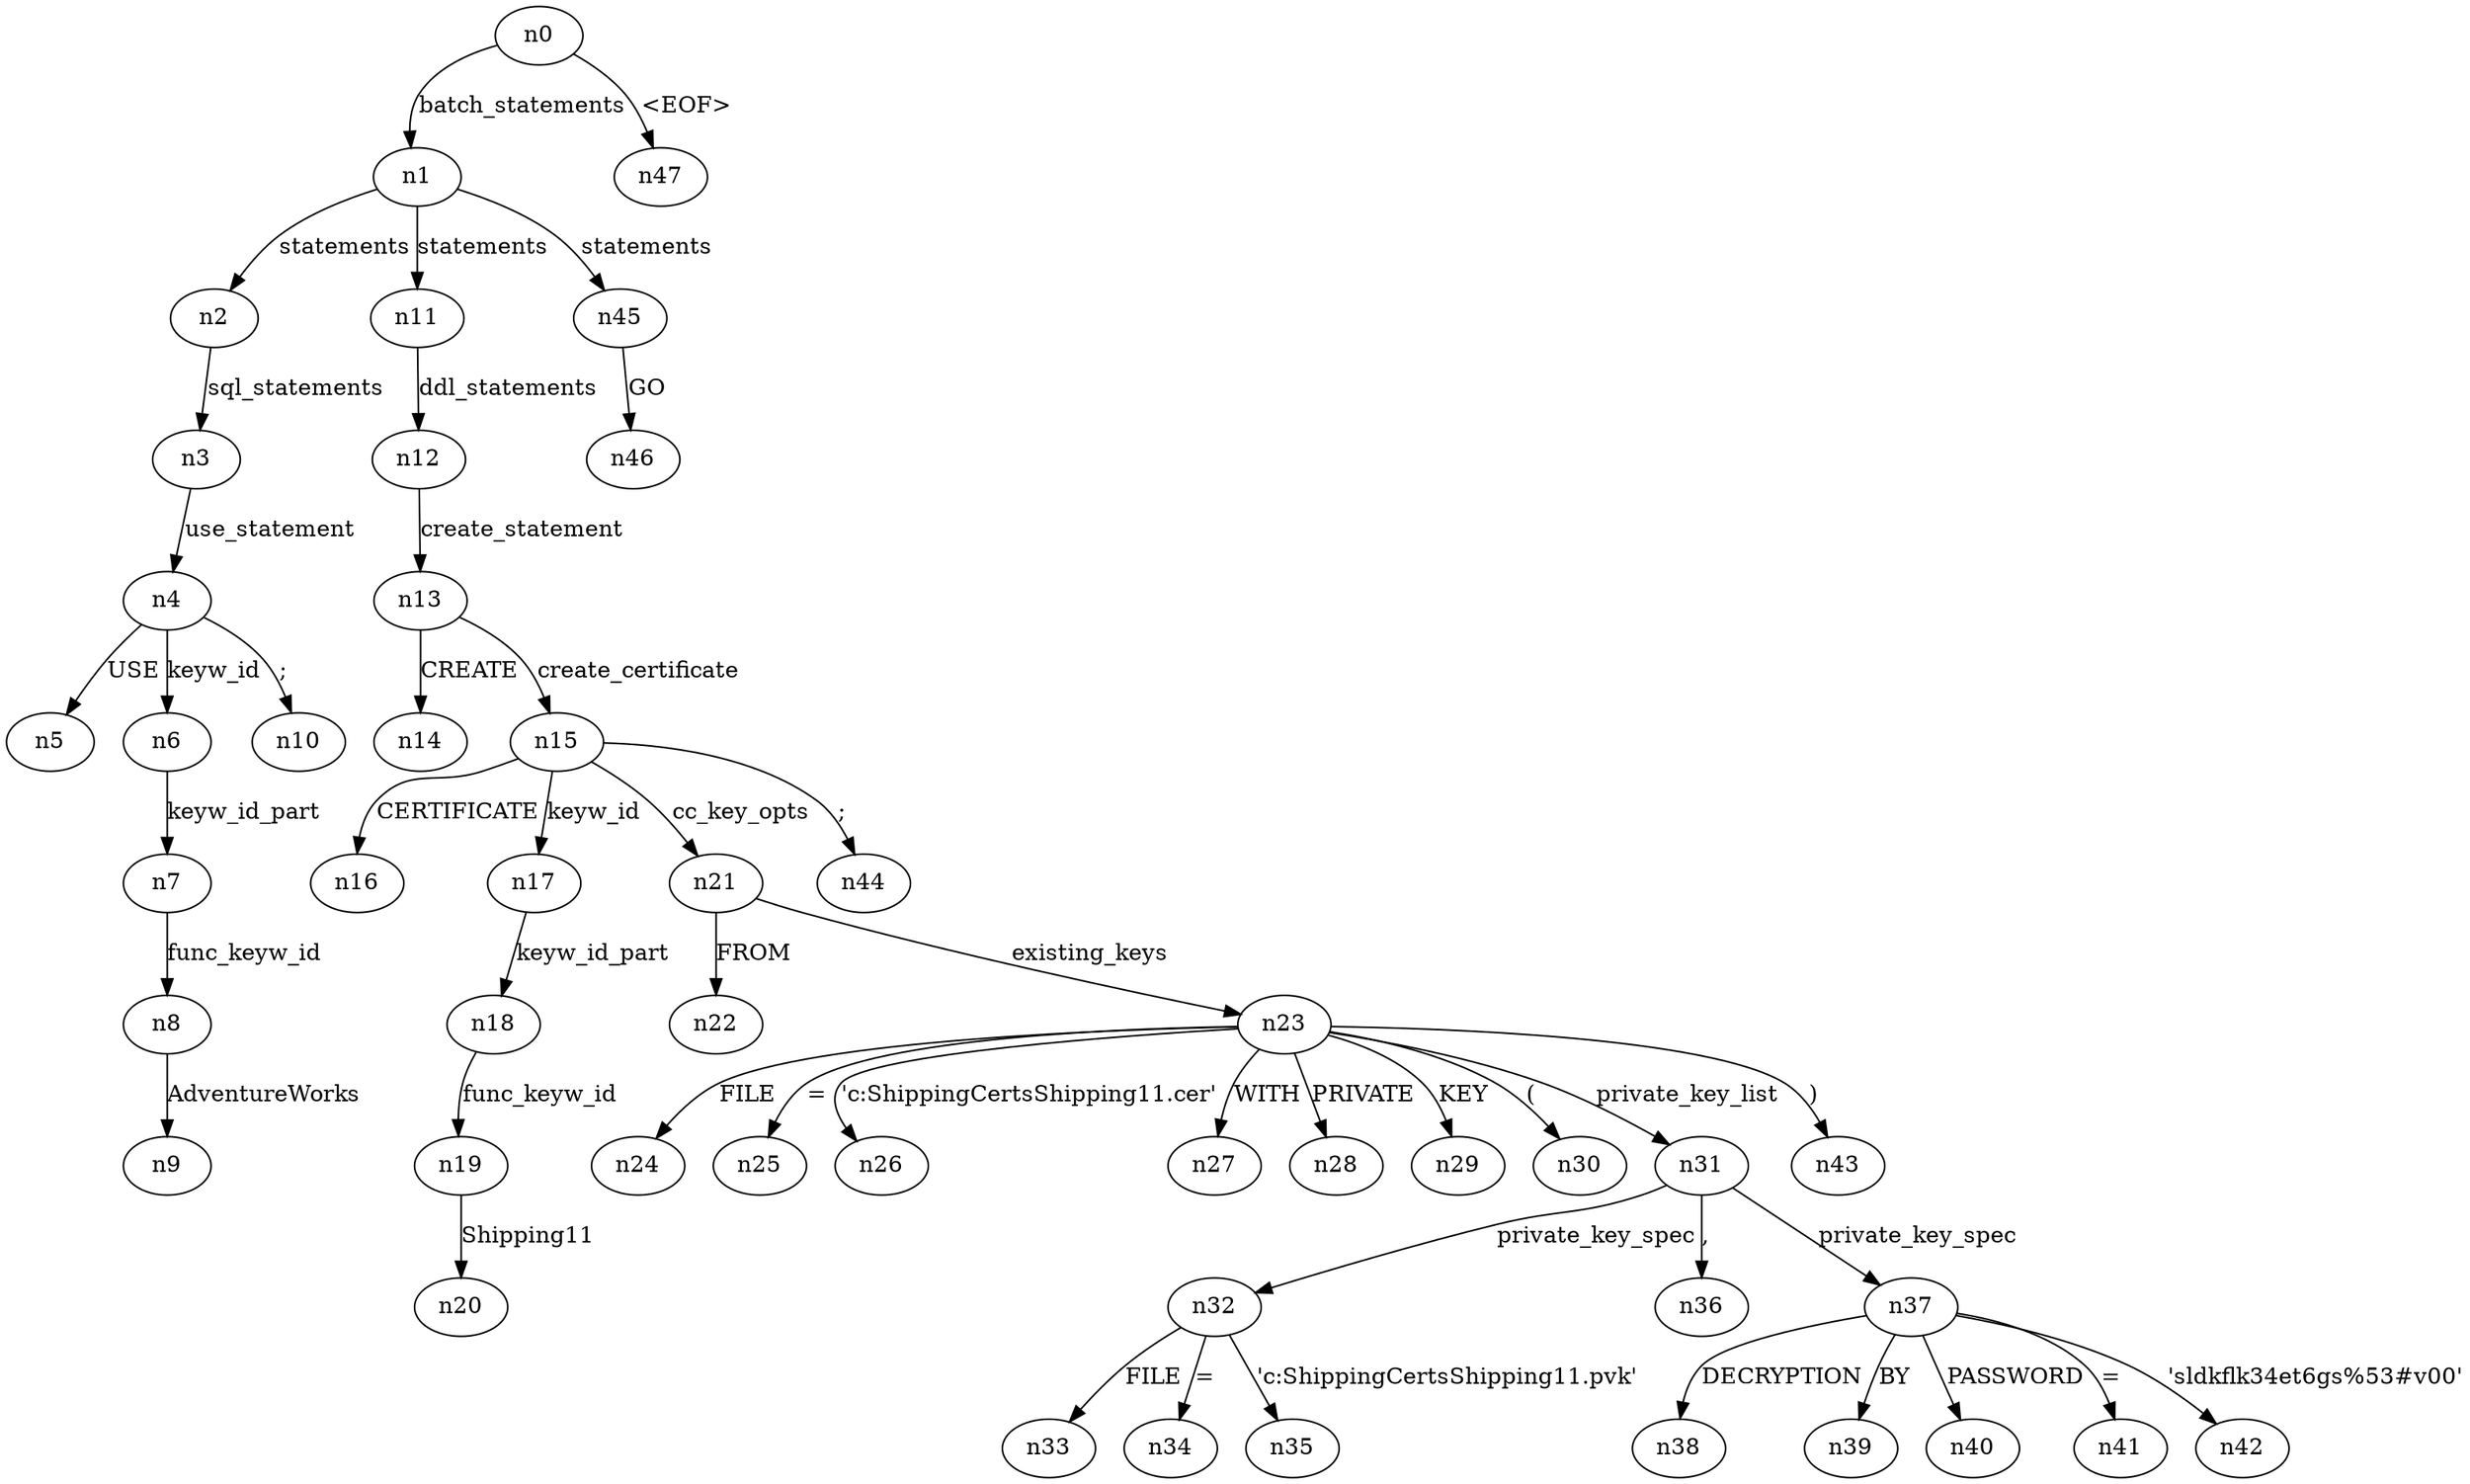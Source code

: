 digraph ParseTree {
  n0 -> n1 [label="batch_statements"];
  n1 -> n2 [label="statements"];
  n2 -> n3 [label="sql_statements"];
  n3 -> n4 [label="use_statement"];
  n4 -> n5 [label="USE"];
  n4 -> n6 [label="keyw_id"];
  n6 -> n7 [label="keyw_id_part"];
  n7 -> n8 [label="func_keyw_id"];
  n8 -> n9 [label="AdventureWorks"];
  n4 -> n10 [label=";"];
  n1 -> n11 [label="statements"];
  n11 -> n12 [label="ddl_statements"];
  n12 -> n13 [label="create_statement"];
  n13 -> n14 [label="CREATE"];
  n13 -> n15 [label="create_certificate"];
  n15 -> n16 [label="CERTIFICATE"];
  n15 -> n17 [label="keyw_id"];
  n17 -> n18 [label="keyw_id_part"];
  n18 -> n19 [label="func_keyw_id"];
  n19 -> n20 [label="Shipping11"];
  n15 -> n21 [label="cc_key_opts"];
  n21 -> n22 [label="FROM"];
  n21 -> n23 [label="existing_keys"];
  n23 -> n24 [label="FILE"];
  n23 -> n25 [label="="];
  n23 -> n26 [label="'c:\Shipping\Certs\Shipping11.cer'"];
  n23 -> n27 [label="WITH"];
  n23 -> n28 [label="PRIVATE"];
  n23 -> n29 [label="KEY"];
  n23 -> n30 [label="("];
  n23 -> n31 [label="private_key_list"];
  n31 -> n32 [label="private_key_spec"];
  n32 -> n33 [label="FILE"];
  n32 -> n34 [label="="];
  n32 -> n35 [label="'c:\Shipping\Certs\Shipping11.pvk'"];
  n31 -> n36 [label=","];
  n31 -> n37 [label="private_key_spec"];
  n37 -> n38 [label="DECRYPTION"];
  n37 -> n39 [label="BY"];
  n37 -> n40 [label="PASSWORD"];
  n37 -> n41 [label="="];
  n37 -> n42 [label="'sldkflk34et6gs%53#v00'"];
  n23 -> n43 [label=")"];
  n15 -> n44 [label=";"];
  n1 -> n45 [label="statements"];
  n45 -> n46 [label="GO"];
  n0 -> n47 [label="<EOF>"];
}